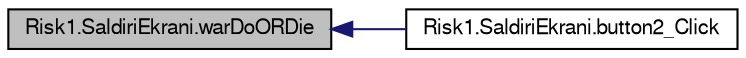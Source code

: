 digraph G
{
  bgcolor="transparent";
  edge [fontname="FreeSans",fontsize="10",labelfontname="FreeSans",labelfontsize="10"];
  node [fontname="FreeSans",fontsize="10",shape=record];
  rankdir="LR";
  Node1 [label="Risk1.SaldiriEkrani.warDoORDie",height=0.2,width=0.4,color="black", fillcolor="grey75", style="filled" fontcolor="black"];
  Node1 -> Node2 [dir="back",color="midnightblue",fontsize="10",style="solid",fontname="FreeSans"];
  Node2 [label="Risk1.SaldiriEkrani.button2_Click",height=0.2,width=0.4,color="black",URL="$classRisk1_1_1SaldiriEkrani.html#a67d3ec36e217d83d98e5f442a09e51fd"];
}
